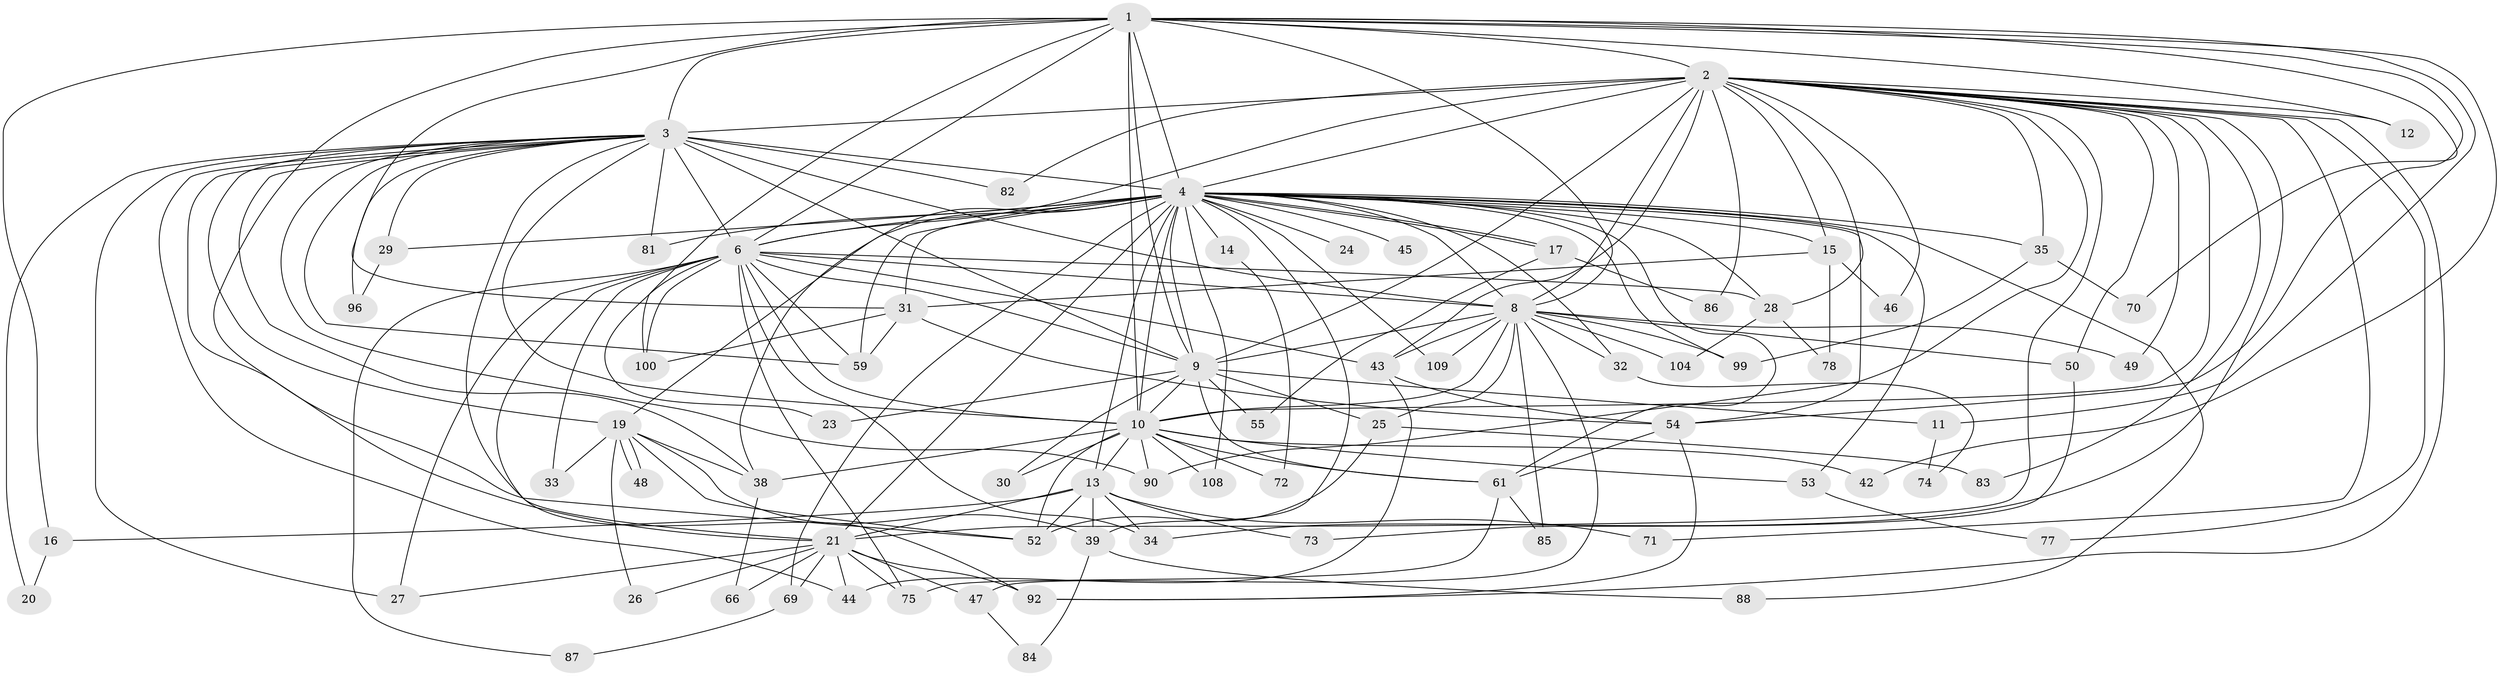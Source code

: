 // original degree distribution, {18: 0.016129032258064516, 31: 0.008064516129032258, 36: 0.008064516129032258, 24: 0.008064516129032258, 22: 0.008064516129032258, 19: 0.024193548387096774, 15: 0.008064516129032258, 3: 0.18548387096774194, 2: 0.5645161290322581, 10: 0.008064516129032258, 5: 0.03225806451612903, 4: 0.08870967741935484, 9: 0.008064516129032258, 13: 0.008064516129032258, 6: 0.016129032258064516, 8: 0.008064516129032258}
// Generated by graph-tools (version 1.1) at 2025/17/03/04/25 18:17:16]
// undirected, 74 vertices, 184 edges
graph export_dot {
graph [start="1"]
  node [color=gray90,style=filled];
  1 [super="+93"];
  2 [super="+98+80+118+124+119+56+62+37+60"];
  3 [super="+7+57+41"];
  4 [super="+5+116+123+22+68+63+76+40"];
  6;
  8;
  9;
  10 [super="+91"];
  11;
  12;
  13 [super="+18"];
  14;
  15;
  16;
  17;
  19;
  20;
  21 [super="+36+107+101"];
  23;
  24;
  25;
  26;
  27;
  28;
  29;
  30;
  31 [super="+51"];
  32;
  33;
  34;
  35;
  38 [super="+113"];
  39 [super="+121"];
  42;
  43 [super="+105"];
  44 [super="+58"];
  45;
  46;
  47;
  48;
  49;
  50;
  52 [super="+89+67"];
  53;
  54 [super="+94+117"];
  55;
  59 [super="+111+65"];
  61 [super="+79"];
  66;
  69;
  70;
  71;
  72;
  73;
  74;
  75 [super="+95"];
  77;
  78;
  81;
  82;
  83;
  84;
  85;
  86;
  87;
  88;
  90;
  92 [super="+103"];
  96 [super="+97"];
  99 [super="+112"];
  100 [super="+114"];
  104;
  108;
  109;
  1 -- 2;
  1 -- 3 [weight=2];
  1 -- 4 [weight=3];
  1 -- 6 [weight=2];
  1 -- 8;
  1 -- 9;
  1 -- 10;
  1 -- 11;
  1 -- 12;
  1 -- 16;
  1 -- 42;
  1 -- 54;
  1 -- 70;
  1 -- 100;
  1 -- 31;
  1 -- 52;
  2 -- 3 [weight=6];
  2 -- 4 [weight=5];
  2 -- 6 [weight=2];
  2 -- 8;
  2 -- 9;
  2 -- 10;
  2 -- 12;
  2 -- 15;
  2 -- 28 [weight=2];
  2 -- 35;
  2 -- 46;
  2 -- 49;
  2 -- 50;
  2 -- 71;
  2 -- 77;
  2 -- 82;
  2 -- 90;
  2 -- 43;
  2 -- 21;
  2 -- 34;
  2 -- 92;
  2 -- 86;
  2 -- 83;
  3 -- 4 [weight=4];
  3 -- 6 [weight=2];
  3 -- 8 [weight=2];
  3 -- 9 [weight=2];
  3 -- 10 [weight=2];
  3 -- 29 [weight=2];
  3 -- 59;
  3 -- 92 [weight=2];
  3 -- 96 [weight=2];
  3 -- 81;
  3 -- 82;
  3 -- 19;
  3 -- 20;
  3 -- 90;
  3 -- 38;
  3 -- 21;
  3 -- 27;
  3 -- 44;
  4 -- 6 [weight=2];
  4 -- 8 [weight=2];
  4 -- 9 [weight=2];
  4 -- 10 [weight=2];
  4 -- 13 [weight=2];
  4 -- 14 [weight=2];
  4 -- 15;
  4 -- 17;
  4 -- 17;
  4 -- 21 [weight=2];
  4 -- 24 [weight=2];
  4 -- 29;
  4 -- 31 [weight=3];
  4 -- 32;
  4 -- 45 [weight=2];
  4 -- 54;
  4 -- 81;
  4 -- 88;
  4 -- 69;
  4 -- 19;
  4 -- 35;
  4 -- 99;
  4 -- 108;
  4 -- 109;
  4 -- 53;
  4 -- 59;
  4 -- 61;
  4 -- 39;
  4 -- 28;
  4 -- 38;
  6 -- 8;
  6 -- 9;
  6 -- 10;
  6 -- 21;
  6 -- 23;
  6 -- 27;
  6 -- 28;
  6 -- 33;
  6 -- 34;
  6 -- 43;
  6 -- 75;
  6 -- 87;
  6 -- 100;
  6 -- 59;
  8 -- 9;
  8 -- 10;
  8 -- 25;
  8 -- 32;
  8 -- 43;
  8 -- 47;
  8 -- 49;
  8 -- 50;
  8 -- 85;
  8 -- 104;
  8 -- 109;
  8 -- 99;
  9 -- 10;
  9 -- 11;
  9 -- 23;
  9 -- 25;
  9 -- 30;
  9 -- 55;
  9 -- 61;
  10 -- 13;
  10 -- 30;
  10 -- 38;
  10 -- 42;
  10 -- 53;
  10 -- 72;
  10 -- 108;
  10 -- 61;
  10 -- 90;
  10 -- 52;
  11 -- 74;
  13 -- 16;
  13 -- 34;
  13 -- 39;
  13 -- 52;
  13 -- 71;
  13 -- 73;
  13 -- 21;
  14 -- 72;
  15 -- 31;
  15 -- 46;
  15 -- 78;
  16 -- 20;
  17 -- 55;
  17 -- 86;
  19 -- 26;
  19 -- 33;
  19 -- 39;
  19 -- 48;
  19 -- 48;
  19 -- 52;
  19 -- 38;
  21 -- 26;
  21 -- 27;
  21 -- 47;
  21 -- 66;
  21 -- 69;
  21 -- 75;
  21 -- 44;
  21 -- 92;
  25 -- 83;
  25 -- 52;
  28 -- 78;
  28 -- 104;
  29 -- 96;
  31 -- 100;
  31 -- 54;
  31 -- 59;
  32 -- 74;
  35 -- 70;
  35 -- 99;
  38 -- 66;
  39 -- 84;
  39 -- 88;
  43 -- 44;
  43 -- 54;
  47 -- 84;
  50 -- 73;
  53 -- 77;
  54 -- 92;
  54 -- 61;
  61 -- 75;
  61 -- 85;
  69 -- 87;
}
